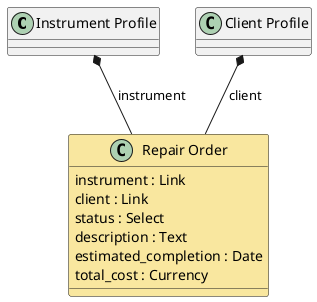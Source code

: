 @startuml
"Instrument Profile" *-- "Repair Order" : instrument
"Client Profile" *-- "Repair Order" : client
class "Repair Order" #F9E79F {
  instrument : Link
  client : Link
  status : Select
  description : Text
  estimated_completion : Date
  total_cost : Currency
}
@enduml